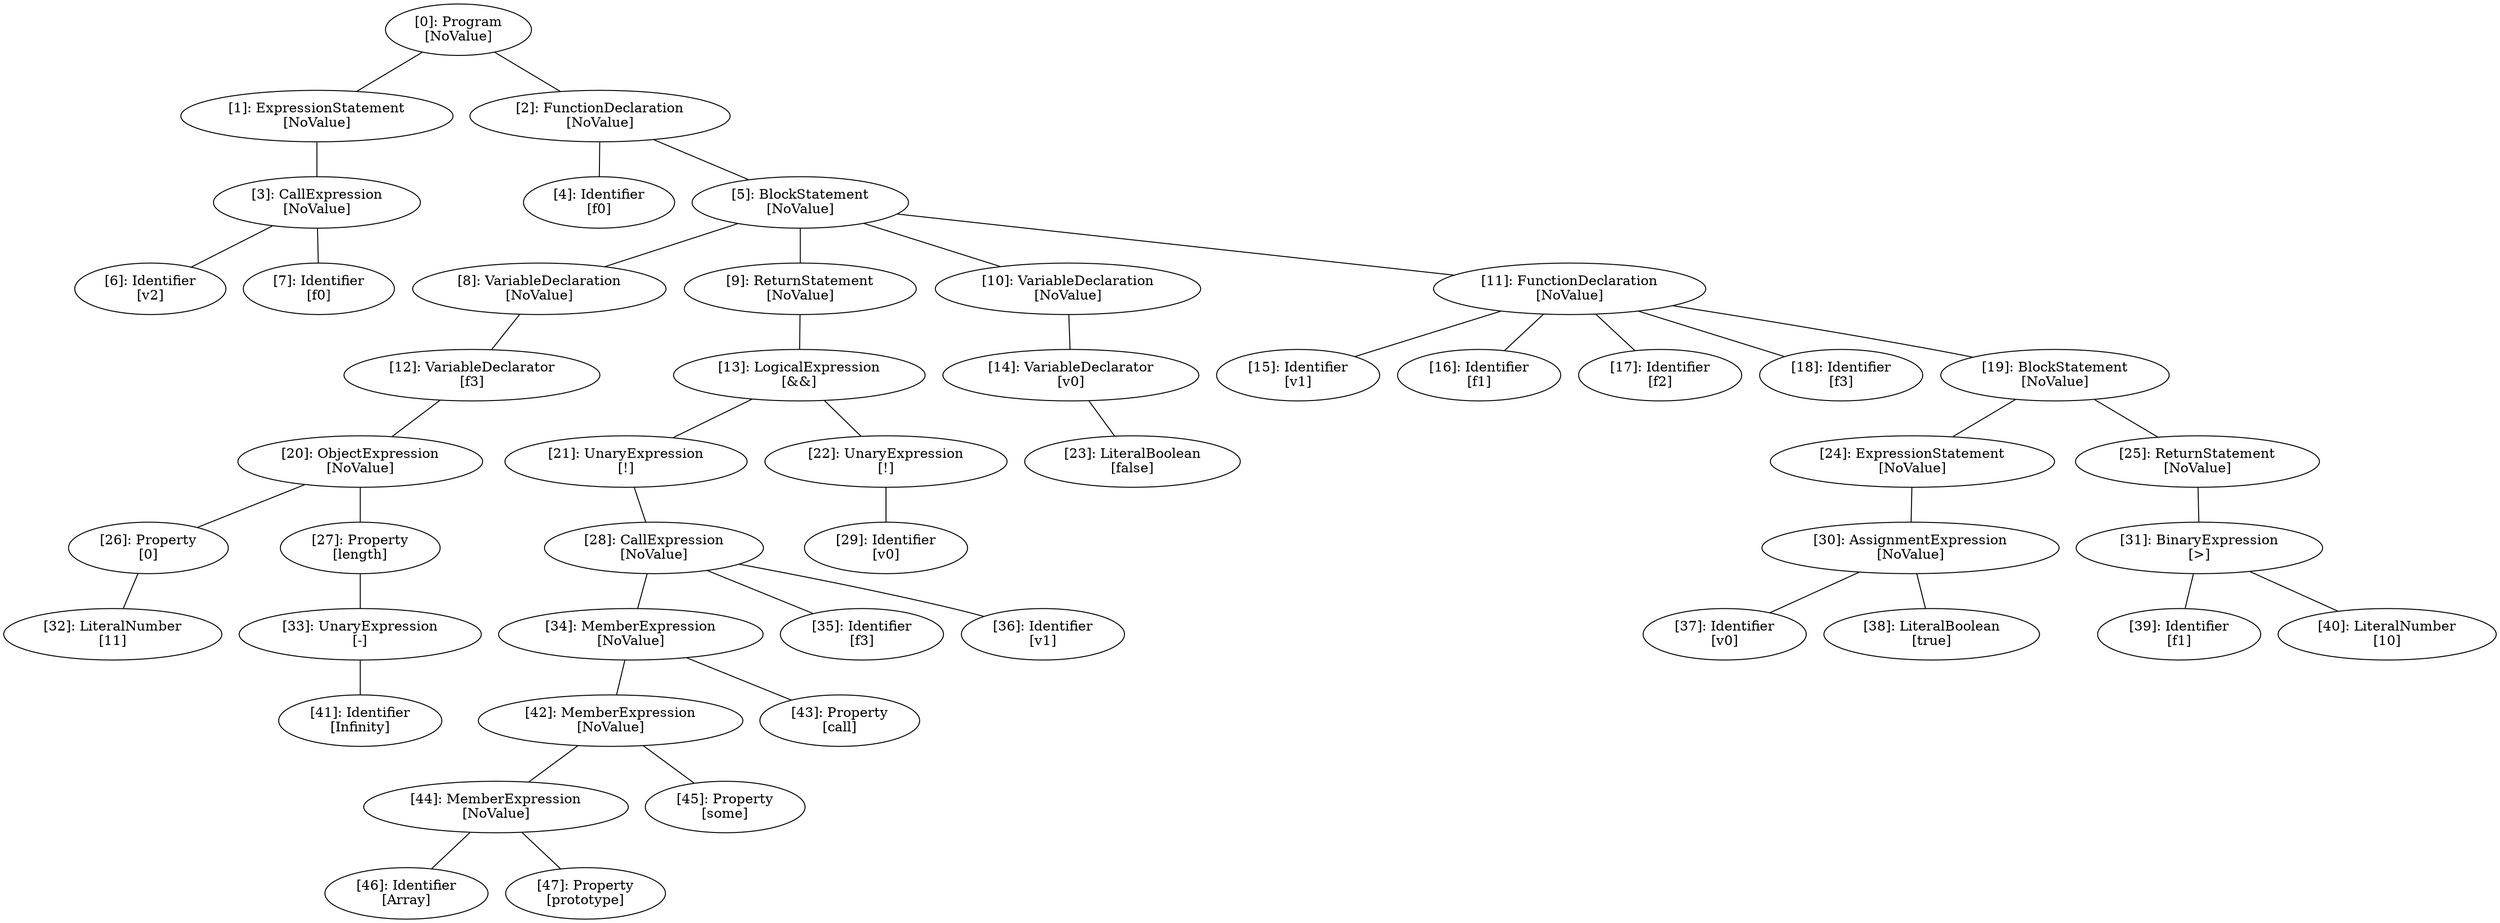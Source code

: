 // Result
graph {
	0 [label="[0]: Program
[NoValue]"]
	1 [label="[1]: ExpressionStatement
[NoValue]"]
	2 [label="[2]: FunctionDeclaration
[NoValue]"]
	3 [label="[3]: CallExpression
[NoValue]"]
	4 [label="[4]: Identifier
[f0]"]
	5 [label="[5]: BlockStatement
[NoValue]"]
	6 [label="[6]: Identifier
[v2]"]
	7 [label="[7]: Identifier
[f0]"]
	8 [label="[8]: VariableDeclaration
[NoValue]"]
	9 [label="[9]: ReturnStatement
[NoValue]"]
	10 [label="[10]: VariableDeclaration
[NoValue]"]
	11 [label="[11]: FunctionDeclaration
[NoValue]"]
	12 [label="[12]: VariableDeclarator
[f3]"]
	13 [label="[13]: LogicalExpression
[&&]"]
	14 [label="[14]: VariableDeclarator
[v0]"]
	15 [label="[15]: Identifier
[v1]"]
	16 [label="[16]: Identifier
[f1]"]
	17 [label="[17]: Identifier
[f2]"]
	18 [label="[18]: Identifier
[f3]"]
	19 [label="[19]: BlockStatement
[NoValue]"]
	20 [label="[20]: ObjectExpression
[NoValue]"]
	21 [label="[21]: UnaryExpression
[!]"]
	22 [label="[22]: UnaryExpression
[!]"]
	23 [label="[23]: LiteralBoolean
[false]"]
	24 [label="[24]: ExpressionStatement
[NoValue]"]
	25 [label="[25]: ReturnStatement
[NoValue]"]
	26 [label="[26]: Property
[0]"]
	27 [label="[27]: Property
[length]"]
	28 [label="[28]: CallExpression
[NoValue]"]
	29 [label="[29]: Identifier
[v0]"]
	30 [label="[30]: AssignmentExpression
[NoValue]"]
	31 [label="[31]: BinaryExpression
[>]"]
	32 [label="[32]: LiteralNumber
[11]"]
	33 [label="[33]: UnaryExpression
[-]"]
	34 [label="[34]: MemberExpression
[NoValue]"]
	35 [label="[35]: Identifier
[f3]"]
	36 [label="[36]: Identifier
[v1]"]
	37 [label="[37]: Identifier
[v0]"]
	38 [label="[38]: LiteralBoolean
[true]"]
	39 [label="[39]: Identifier
[f1]"]
	40 [label="[40]: LiteralNumber
[10]"]
	41 [label="[41]: Identifier
[Infinity]"]
	42 [label="[42]: MemberExpression
[NoValue]"]
	43 [label="[43]: Property
[call]"]
	44 [label="[44]: MemberExpression
[NoValue]"]
	45 [label="[45]: Property
[some]"]
	46 [label="[46]: Identifier
[Array]"]
	47 [label="[47]: Property
[prototype]"]
	0 -- 1
	0 -- 2
	1 -- 3
	2 -- 4
	2 -- 5
	3 -- 6
	3 -- 7
	5 -- 8
	5 -- 9
	5 -- 10
	5 -- 11
	8 -- 12
	9 -- 13
	10 -- 14
	11 -- 15
	11 -- 16
	11 -- 17
	11 -- 18
	11 -- 19
	12 -- 20
	13 -- 21
	13 -- 22
	14 -- 23
	19 -- 24
	19 -- 25
	20 -- 26
	20 -- 27
	21 -- 28
	22 -- 29
	24 -- 30
	25 -- 31
	26 -- 32
	27 -- 33
	28 -- 34
	28 -- 35
	28 -- 36
	30 -- 37
	30 -- 38
	31 -- 39
	31 -- 40
	33 -- 41
	34 -- 42
	34 -- 43
	42 -- 44
	42 -- 45
	44 -- 46
	44 -- 47
}
